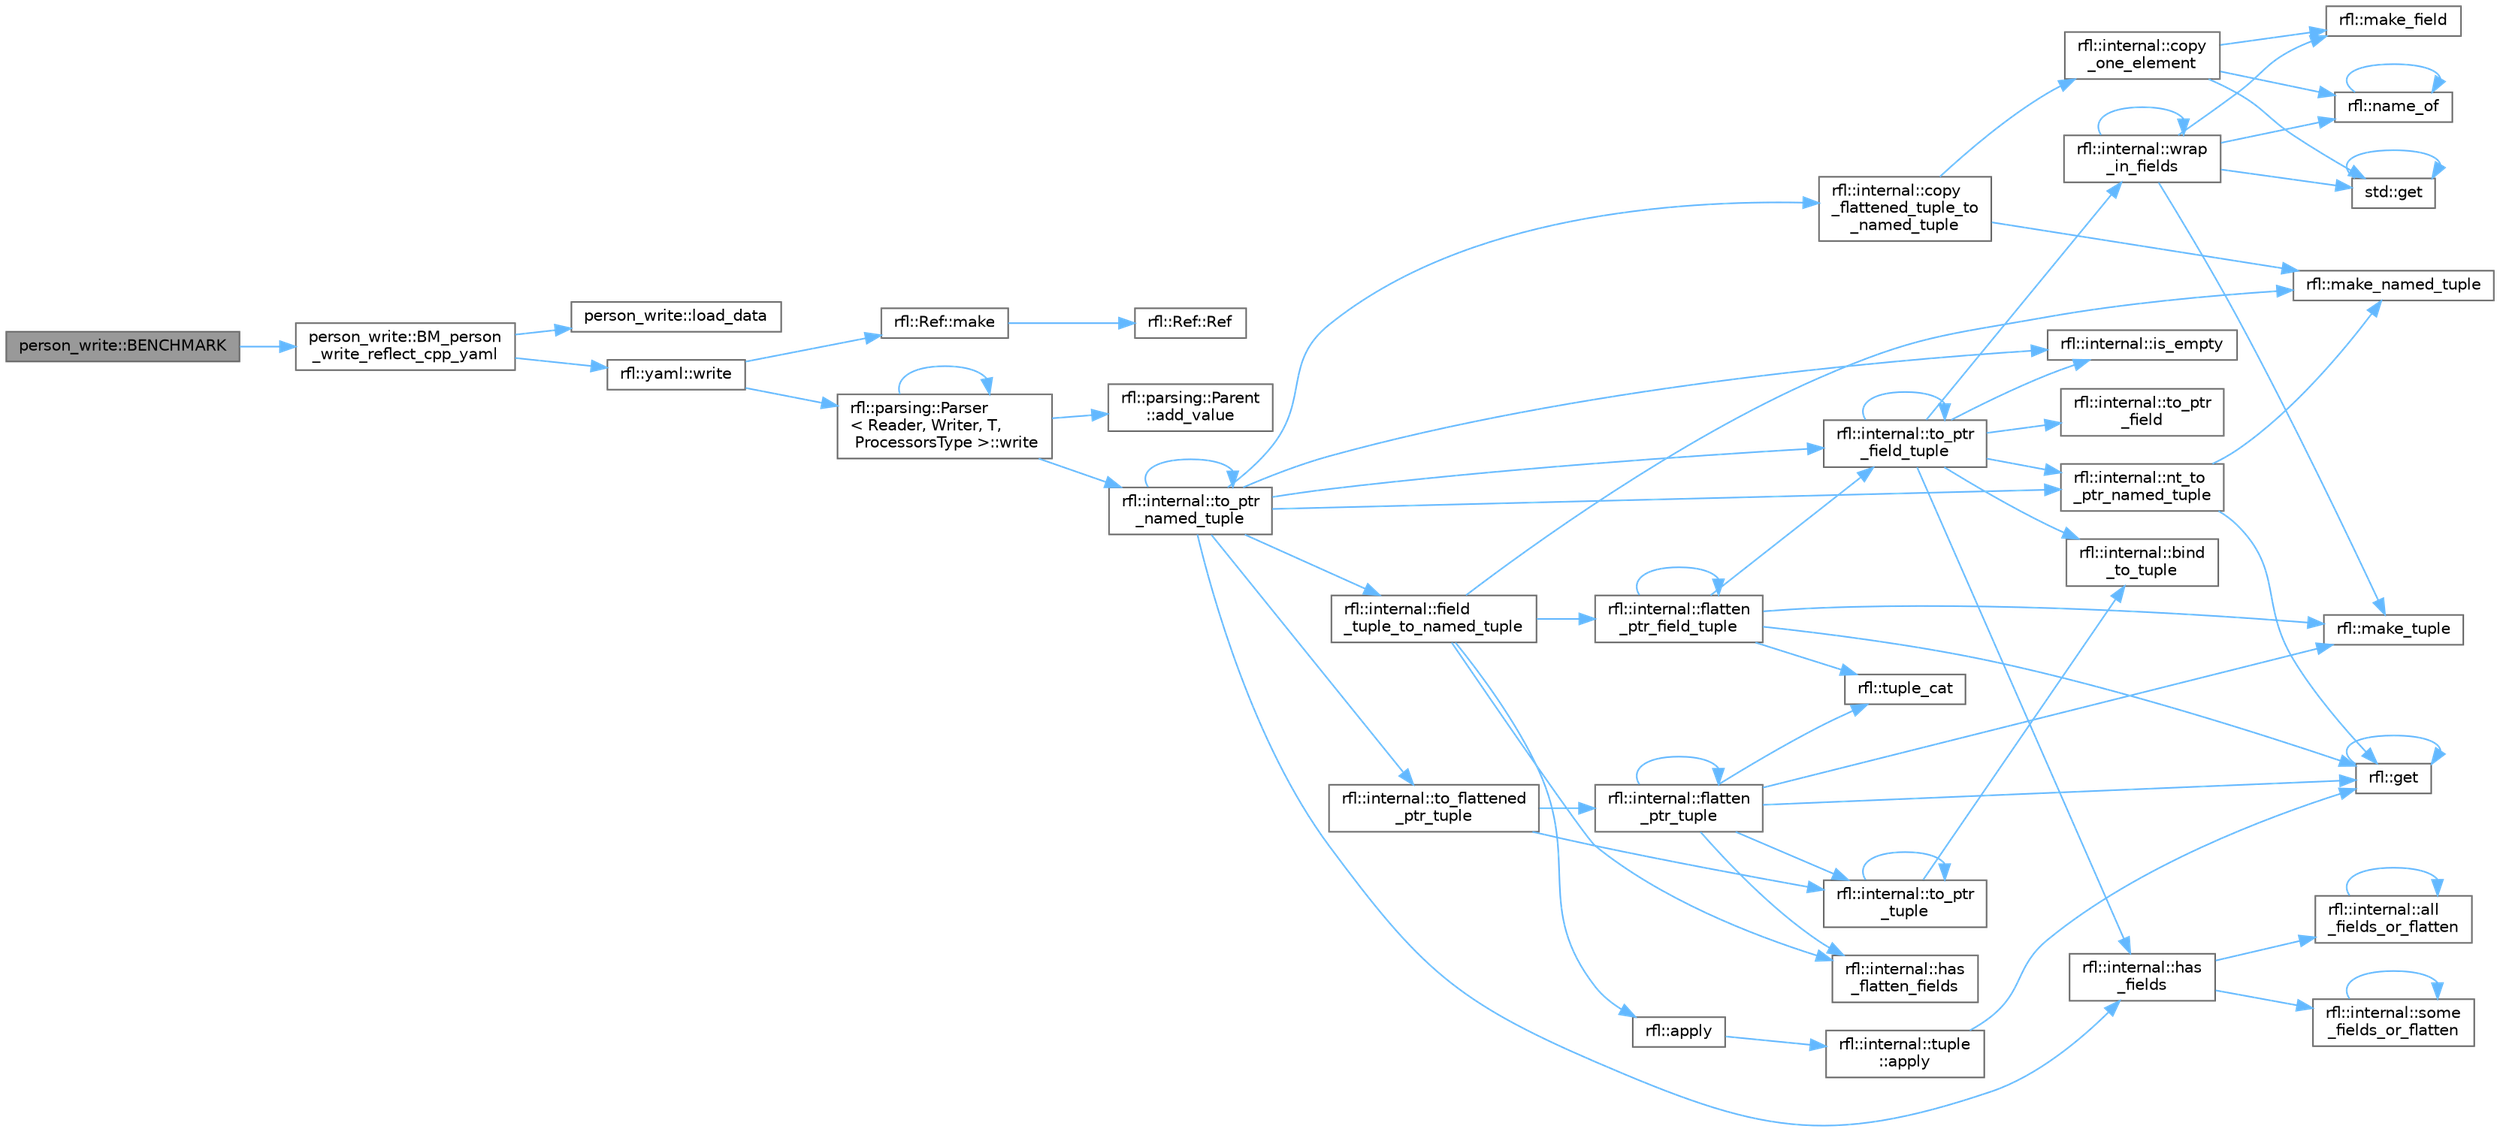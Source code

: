 digraph "person_write::BENCHMARK"
{
 // LATEX_PDF_SIZE
  bgcolor="transparent";
  edge [fontname=Helvetica,fontsize=10,labelfontname=Helvetica,labelfontsize=10];
  node [fontname=Helvetica,fontsize=10,shape=box,height=0.2,width=0.4];
  rankdir="LR";
  Node1 [id="Node000001",label="person_write::BENCHMARK",height=0.2,width=0.4,color="gray40", fillcolor="grey60", style="filled", fontcolor="black",tooltip=" "];
  Node1 -> Node2 [id="edge65_Node000001_Node000002",color="steelblue1",style="solid",tooltip=" "];
  Node2 [id="Node000002",label="person_write::BM_person\l_write_reflect_cpp_yaml",height=0.2,width=0.4,color="grey40", fillcolor="white", style="filled",URL="$namespaceperson__write.html#ab5b8ad02cc78bcac6be32011678a7012",tooltip=" "];
  Node2 -> Node3 [id="edge66_Node000002_Node000003",color="steelblue1",style="solid",tooltip=" "];
  Node3 [id="Node000003",label="person_write::load_data",height=0.2,width=0.4,color="grey40", fillcolor="white", style="filled",URL="$namespaceperson__write.html#a671f58ab61c499b5caf97c2505fab2c9",tooltip=" "];
  Node2 -> Node4 [id="edge67_Node000002_Node000004",color="steelblue1",style="solid",tooltip=" "];
  Node4 [id="Node000004",label="rfl::yaml::write",height=0.2,width=0.4,color="grey40", fillcolor="white", style="filled",URL="$namespacerfl_1_1yaml.html#a7205f5625b788c093f657a9df7579306",tooltip="Writes a YAML into an ostream."];
  Node4 -> Node5 [id="edge68_Node000004_Node000005",color="steelblue1",style="solid",tooltip=" "];
  Node5 [id="Node000005",label="rfl::Ref::make",height=0.2,width=0.4,color="grey40", fillcolor="white", style="filled",URL="$classrfl_1_1_ref.html#a1501cd0fd114b2dd113fb3abe974275d",tooltip=" "];
  Node5 -> Node6 [id="edge69_Node000005_Node000006",color="steelblue1",style="solid",tooltip=" "];
  Node6 [id="Node000006",label="rfl::Ref::Ref",height=0.2,width=0.4,color="grey40", fillcolor="white", style="filled",URL="$classrfl_1_1_ref.html#a157d7b0b3b1bc2b0833c0843bf056d04",tooltip=" "];
  Node4 -> Node7 [id="edge70_Node000004_Node000007",color="steelblue1",style="solid",tooltip=" "];
  Node7 [id="Node000007",label="rfl::parsing::Parser\l\< Reader, Writer, T,\l ProcessorsType \>::write",height=0.2,width=0.4,color="grey40", fillcolor="white", style="filled",URL="$structrfl_1_1parsing_1_1_parser.html#a16aeefd727355e095bfd19d6c69d3238",tooltip=" "];
  Node7 -> Node8 [id="edge71_Node000007_Node000008",color="steelblue1",style="solid",tooltip=" "];
  Node8 [id="Node000008",label="rfl::parsing::Parent\l::add_value",height=0.2,width=0.4,color="grey40", fillcolor="white", style="filled",URL="$structrfl_1_1parsing_1_1_parent.html#a8f7ebd2389ae6ec315a0e37bd66de63f",tooltip=" "];
  Node7 -> Node9 [id="edge72_Node000007_Node000009",color="steelblue1",style="solid",tooltip=" "];
  Node9 [id="Node000009",label="rfl::internal::to_ptr\l_named_tuple",height=0.2,width=0.4,color="grey40", fillcolor="white", style="filled",URL="$namespacerfl_1_1internal.html#a19594a7d66a271a8f893f2170217e299",tooltip=" "];
  Node9 -> Node10 [id="edge73_Node000009_Node000010",color="steelblue1",style="solid",tooltip=" "];
  Node10 [id="Node000010",label="rfl::internal::copy\l_flattened_tuple_to\l_named_tuple",height=0.2,width=0.4,color="grey40", fillcolor="white", style="filled",URL="$namespacerfl_1_1internal.html#aa4d84e91c691523bdf3dbf8832cba64c",tooltip=" "];
  Node10 -> Node11 [id="edge74_Node000010_Node000011",color="steelblue1",style="solid",tooltip=" "];
  Node11 [id="Node000011",label="rfl::internal::copy\l_one_element",height=0.2,width=0.4,color="grey40", fillcolor="white", style="filled",URL="$namespacerfl_1_1internal.html#a8a566443d85dd9fc0f2e6e4ae131ed55",tooltip=" "];
  Node11 -> Node12 [id="edge75_Node000011_Node000012",color="steelblue1",style="solid",tooltip=" "];
  Node12 [id="Node000012",label="std::get",height=0.2,width=0.4,color="grey40", fillcolor="white", style="filled",URL="$namespacestd.html#aae41d8280b7ccc3f0e0a0be2dab21c8f",tooltip="Gets an element by index."];
  Node12 -> Node12 [id="edge76_Node000012_Node000012",color="steelblue1",style="solid",tooltip=" "];
  Node11 -> Node13 [id="edge77_Node000011_Node000013",color="steelblue1",style="solid",tooltip=" "];
  Node13 [id="Node000013",label="rfl::make_field",height=0.2,width=0.4,color="grey40", fillcolor="white", style="filled",URL="$namespacerfl.html#afb5f68a22d5b6a42a5b4477c35559ce9",tooltip=" "];
  Node11 -> Node14 [id="edge78_Node000011_Node000014",color="steelblue1",style="solid",tooltip=" "];
  Node14 [id="Node000014",label="rfl::name_of",height=0.2,width=0.4,color="grey40", fillcolor="white", style="filled",URL="$namespacerfl.html#a90efd0c5575582354c25333fa30a8013",tooltip="Helper function to retrieve a name at compile time."];
  Node14 -> Node14 [id="edge79_Node000014_Node000014",color="steelblue1",style="solid",tooltip=" "];
  Node10 -> Node15 [id="edge80_Node000010_Node000015",color="steelblue1",style="solid",tooltip=" "];
  Node15 [id="Node000015",label="rfl::make_named_tuple",height=0.2,width=0.4,color="grey40", fillcolor="white", style="filled",URL="$namespacerfl.html#a19523aa875e6c36af474a97f28ed4002",tooltip="Explicit overload for creating empty named tuples."];
  Node9 -> Node16 [id="edge81_Node000009_Node000016",color="steelblue1",style="solid",tooltip=" "];
  Node16 [id="Node000016",label="rfl::internal::field\l_tuple_to_named_tuple",height=0.2,width=0.4,color="grey40", fillcolor="white", style="filled",URL="$namespacerfl_1_1internal.html#a923e1c7faefca7c7af6ec3d7aecccba0",tooltip=" "];
  Node16 -> Node17 [id="edge82_Node000016_Node000017",color="steelblue1",style="solid",tooltip=" "];
  Node17 [id="Node000017",label="rfl::apply",height=0.2,width=0.4,color="grey40", fillcolor="white", style="filled",URL="$namespacerfl.html#aaa94742afd7fde0d6d6cc59ae6d92989",tooltip=" "];
  Node17 -> Node18 [id="edge83_Node000017_Node000018",color="steelblue1",style="solid",tooltip=" "];
  Node18 [id="Node000018",label="rfl::internal::tuple\l::apply",height=0.2,width=0.4,color="grey40", fillcolor="white", style="filled",URL="$namespacerfl_1_1internal_1_1tuple.html#a5fe21ddba2943f200bc6c6e4d8d34e54",tooltip=" "];
  Node18 -> Node19 [id="edge84_Node000018_Node000019",color="steelblue1",style="solid",tooltip=" "];
  Node19 [id="Node000019",label="rfl::get",height=0.2,width=0.4,color="grey40", fillcolor="white", style="filled",URL="$namespacerfl.html#ac379420409251e5a3c0bea4a701daf0a",tooltip="Gets a field by index."];
  Node19 -> Node19 [id="edge85_Node000019_Node000019",color="steelblue1",style="solid",tooltip=" "];
  Node16 -> Node20 [id="edge86_Node000016_Node000020",color="steelblue1",style="solid",tooltip=" "];
  Node20 [id="Node000020",label="rfl::internal::flatten\l_ptr_field_tuple",height=0.2,width=0.4,color="grey40", fillcolor="white", style="filled",URL="$namespacerfl_1_1internal.html#ae729ffba37ab19a6426f80c6ef26e2d6",tooltip=" "];
  Node20 -> Node20 [id="edge87_Node000020_Node000020",color="steelblue1",style="solid",tooltip=" "];
  Node20 -> Node19 [id="edge88_Node000020_Node000019",color="steelblue1",style="solid",tooltip=" "];
  Node20 -> Node21 [id="edge89_Node000020_Node000021",color="steelblue1",style="solid",tooltip=" "];
  Node21 [id="Node000021",label="rfl::make_tuple",height=0.2,width=0.4,color="grey40", fillcolor="white", style="filled",URL="$namespacerfl.html#ac71a9ec8b4d8fd347719083ec38c00f9",tooltip=" "];
  Node20 -> Node22 [id="edge90_Node000020_Node000022",color="steelblue1",style="solid",tooltip=" "];
  Node22 [id="Node000022",label="rfl::internal::to_ptr\l_field_tuple",height=0.2,width=0.4,color="grey40", fillcolor="white", style="filled",URL="$namespacerfl_1_1internal.html#a4c5ce682ef0d85a0edc5fc36074815d2",tooltip=" "];
  Node22 -> Node23 [id="edge91_Node000022_Node000023",color="steelblue1",style="solid",tooltip=" "];
  Node23 [id="Node000023",label="rfl::internal::bind\l_to_tuple",height=0.2,width=0.4,color="grey40", fillcolor="white", style="filled",URL="$namespacerfl_1_1internal.html#aaccfbbd07ded0a84498cea052cb3d443",tooltip=" "];
  Node22 -> Node24 [id="edge92_Node000022_Node000024",color="steelblue1",style="solid",tooltip=" "];
  Node24 [id="Node000024",label="rfl::internal::has\l_fields",height=0.2,width=0.4,color="grey40", fillcolor="white", style="filled",URL="$namespacerfl_1_1internal.html#a4bf6ff2224c907a5df21f524e650fd17",tooltip=" "];
  Node24 -> Node25 [id="edge93_Node000024_Node000025",color="steelblue1",style="solid",tooltip=" "];
  Node25 [id="Node000025",label="rfl::internal::all\l_fields_or_flatten",height=0.2,width=0.4,color="grey40", fillcolor="white", style="filled",URL="$namespacerfl_1_1internal.html#a012b9c8f5d6103eb084598eca9f9f631",tooltip=" "];
  Node25 -> Node25 [id="edge94_Node000025_Node000025",color="steelblue1",style="solid",tooltip=" "];
  Node24 -> Node26 [id="edge95_Node000024_Node000026",color="steelblue1",style="solid",tooltip=" "];
  Node26 [id="Node000026",label="rfl::internal::some\l_fields_or_flatten",height=0.2,width=0.4,color="grey40", fillcolor="white", style="filled",URL="$namespacerfl_1_1internal.html#a71c929c1a514d827549eb15d4355de92",tooltip=" "];
  Node26 -> Node26 [id="edge96_Node000026_Node000026",color="steelblue1",style="solid",tooltip=" "];
  Node22 -> Node27 [id="edge97_Node000022_Node000027",color="steelblue1",style="solid",tooltip=" "];
  Node27 [id="Node000027",label="rfl::internal::is_empty",height=0.2,width=0.4,color="grey40", fillcolor="white", style="filled",URL="$namespacerfl_1_1internal.html#a818161434e9e7892d403a7c92d7268fe",tooltip=" "];
  Node22 -> Node28 [id="edge98_Node000022_Node000028",color="steelblue1",style="solid",tooltip=" "];
  Node28 [id="Node000028",label="rfl::internal::nt_to\l_ptr_named_tuple",height=0.2,width=0.4,color="grey40", fillcolor="white", style="filled",URL="$namespacerfl_1_1internal.html#a444ef522c6d66572aa5cd3ccde829885",tooltip=" "];
  Node28 -> Node19 [id="edge99_Node000028_Node000019",color="steelblue1",style="solid",tooltip=" "];
  Node28 -> Node15 [id="edge100_Node000028_Node000015",color="steelblue1",style="solid",tooltip=" "];
  Node22 -> Node29 [id="edge101_Node000022_Node000029",color="steelblue1",style="solid",tooltip=" "];
  Node29 [id="Node000029",label="rfl::internal::to_ptr\l_field",height=0.2,width=0.4,color="grey40", fillcolor="white", style="filled",URL="$namespacerfl_1_1internal.html#ab7e2b5fa9d320f0c9a301fbe22ebc677",tooltip=" "];
  Node22 -> Node22 [id="edge102_Node000022_Node000022",color="steelblue1",style="solid",tooltip=" "];
  Node22 -> Node30 [id="edge103_Node000022_Node000030",color="steelblue1",style="solid",tooltip=" "];
  Node30 [id="Node000030",label="rfl::internal::wrap\l_in_fields",height=0.2,width=0.4,color="grey40", fillcolor="white", style="filled",URL="$namespacerfl_1_1internal.html#a75a4f615c45abce17e710e72514498d7",tooltip=" "];
  Node30 -> Node12 [id="edge104_Node000030_Node000012",color="steelblue1",style="solid",tooltip=" "];
  Node30 -> Node13 [id="edge105_Node000030_Node000013",color="steelblue1",style="solid",tooltip=" "];
  Node30 -> Node21 [id="edge106_Node000030_Node000021",color="steelblue1",style="solid",tooltip=" "];
  Node30 -> Node14 [id="edge107_Node000030_Node000014",color="steelblue1",style="solid",tooltip=" "];
  Node30 -> Node30 [id="edge108_Node000030_Node000030",color="steelblue1",style="solid",tooltip=" "];
  Node20 -> Node31 [id="edge109_Node000020_Node000031",color="steelblue1",style="solid",tooltip=" "];
  Node31 [id="Node000031",label="rfl::tuple_cat",height=0.2,width=0.4,color="grey40", fillcolor="white", style="filled",URL="$namespacerfl.html#ad4738e8acd2a03b1b2b01c6caa6b27e9",tooltip=" "];
  Node16 -> Node32 [id="edge110_Node000016_Node000032",color="steelblue1",style="solid",tooltip=" "];
  Node32 [id="Node000032",label="rfl::internal::has\l_flatten_fields",height=0.2,width=0.4,color="grey40", fillcolor="white", style="filled",URL="$namespacerfl_1_1internal.html#a60f5d02505f61eabff343c2f5e9c7dbe",tooltip=" "];
  Node16 -> Node15 [id="edge111_Node000016_Node000015",color="steelblue1",style="solid",tooltip=" "];
  Node9 -> Node24 [id="edge112_Node000009_Node000024",color="steelblue1",style="solid",tooltip=" "];
  Node9 -> Node27 [id="edge113_Node000009_Node000027",color="steelblue1",style="solid",tooltip=" "];
  Node9 -> Node28 [id="edge114_Node000009_Node000028",color="steelblue1",style="solid",tooltip=" "];
  Node9 -> Node33 [id="edge115_Node000009_Node000033",color="steelblue1",style="solid",tooltip=" "];
  Node33 [id="Node000033",label="rfl::internal::to_flattened\l_ptr_tuple",height=0.2,width=0.4,color="grey40", fillcolor="white", style="filled",URL="$namespacerfl_1_1internal.html#abe898ac2971112070bfbcc91def971d6",tooltip=" "];
  Node33 -> Node34 [id="edge116_Node000033_Node000034",color="steelblue1",style="solid",tooltip=" "];
  Node34 [id="Node000034",label="rfl::internal::flatten\l_ptr_tuple",height=0.2,width=0.4,color="grey40", fillcolor="white", style="filled",URL="$namespacerfl_1_1internal.html#a3a901d356d0602482acd2f0861f8b472",tooltip=" "];
  Node34 -> Node34 [id="edge117_Node000034_Node000034",color="steelblue1",style="solid",tooltip=" "];
  Node34 -> Node19 [id="edge118_Node000034_Node000019",color="steelblue1",style="solid",tooltip=" "];
  Node34 -> Node32 [id="edge119_Node000034_Node000032",color="steelblue1",style="solid",tooltip=" "];
  Node34 -> Node21 [id="edge120_Node000034_Node000021",color="steelblue1",style="solid",tooltip=" "];
  Node34 -> Node35 [id="edge121_Node000034_Node000035",color="steelblue1",style="solid",tooltip=" "];
  Node35 [id="Node000035",label="rfl::internal::to_ptr\l_tuple",height=0.2,width=0.4,color="grey40", fillcolor="white", style="filled",URL="$namespacerfl_1_1internal.html#a3a36b92d743023e52d9ba1b74cc5fbd1",tooltip=" "];
  Node35 -> Node23 [id="edge122_Node000035_Node000023",color="steelblue1",style="solid",tooltip=" "];
  Node35 -> Node35 [id="edge123_Node000035_Node000035",color="steelblue1",style="solid",tooltip=" "];
  Node34 -> Node31 [id="edge124_Node000034_Node000031",color="steelblue1",style="solid",tooltip=" "];
  Node33 -> Node35 [id="edge125_Node000033_Node000035",color="steelblue1",style="solid",tooltip=" "];
  Node9 -> Node22 [id="edge126_Node000009_Node000022",color="steelblue1",style="solid",tooltip=" "];
  Node9 -> Node9 [id="edge127_Node000009_Node000009",color="steelblue1",style="solid",tooltip=" "];
  Node7 -> Node7 [id="edge128_Node000007_Node000007",color="steelblue1",style="solid",tooltip=" "];
}
